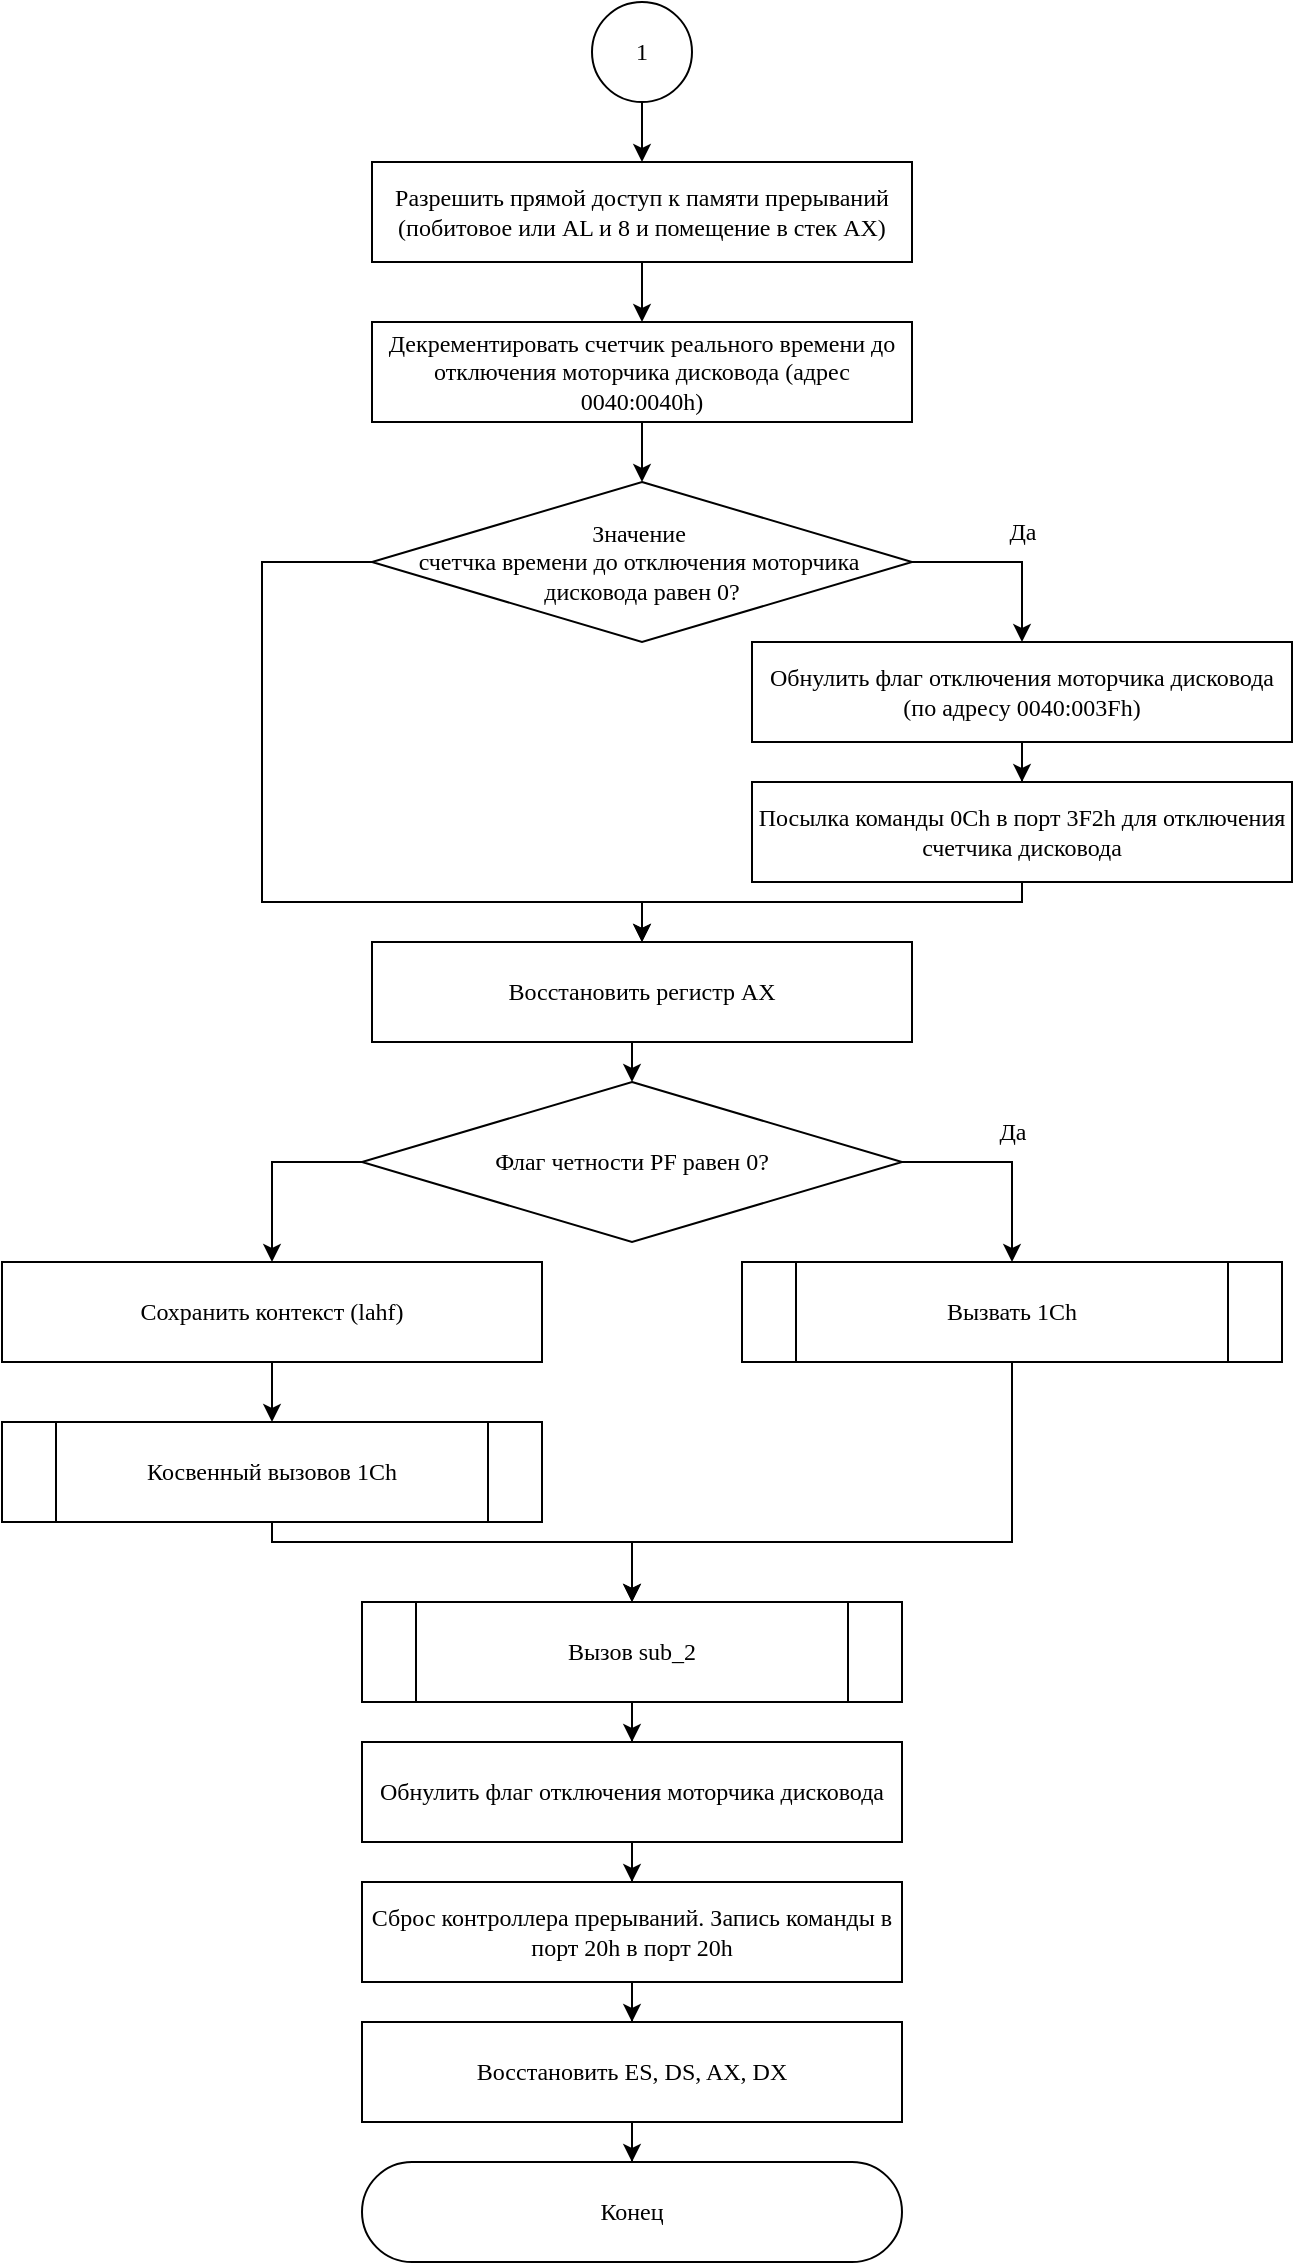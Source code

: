 <mxfile version="20.2.8" type="device"><diagram id="11nr_LMxBaJCm2rWKMER" name="Page-1"><mxGraphModel dx="1102" dy="635" grid="1" gridSize="10" guides="1" tooltips="1" connect="1" arrows="1" fold="1" page="1" pageScale="1" pageWidth="850" pageHeight="1100" math="0" shadow="0"><root><mxCell id="0"/><mxCell id="1" parent="0"/><mxCell id="9McvaHwoqLvqKV0uReR9-1" style="edgeStyle=orthogonalEdgeStyle;rounded=0;orthogonalLoop=1;jettySize=auto;html=1;entryX=0.5;entryY=0;entryDx=0;entryDy=0;fontFamily=Times New Roman;" edge="1" parent="1" source="9McvaHwoqLvqKV0uReR9-2" target="9McvaHwoqLvqKV0uReR9-4"><mxGeometry relative="1" as="geometry"/></mxCell><mxCell id="9McvaHwoqLvqKV0uReR9-2" value="Разрешить прямой доступ к памяти прерываний (побитовое или AL и 8 и помещение в стек AX)" style="rounded=1;whiteSpace=wrap;html=1;fontFamily=Times New Roman;arcSize=0;" vertex="1" parent="1"><mxGeometry x="285" y="120" width="270" height="50" as="geometry"/></mxCell><mxCell id="9McvaHwoqLvqKV0uReR9-3" style="edgeStyle=orthogonalEdgeStyle;rounded=0;orthogonalLoop=1;jettySize=auto;html=1;fontFamily=Times New Roman;" edge="1" parent="1" source="9McvaHwoqLvqKV0uReR9-4" target="9McvaHwoqLvqKV0uReR9-7"><mxGeometry relative="1" as="geometry"/></mxCell><mxCell id="9McvaHwoqLvqKV0uReR9-4" value="Декрементировать счетчик реального времени до отключения моторчика дисковода (адрес 0040:0040h)" style="rounded=1;whiteSpace=wrap;html=1;fontFamily=Times New Roman;arcSize=0;" vertex="1" parent="1"><mxGeometry x="285" y="200" width="270" height="50" as="geometry"/></mxCell><mxCell id="9McvaHwoqLvqKV0uReR9-5" style="edgeStyle=orthogonalEdgeStyle;rounded=0;orthogonalLoop=1;jettySize=auto;html=1;entryX=0.5;entryY=0;entryDx=0;entryDy=0;fontFamily=Times New Roman;" edge="1" parent="1" source="9McvaHwoqLvqKV0uReR9-7" target="9McvaHwoqLvqKV0uReR9-9"><mxGeometry relative="1" as="geometry"><Array as="points"><mxPoint x="610" y="320"/></Array></mxGeometry></mxCell><mxCell id="9McvaHwoqLvqKV0uReR9-39" style="edgeStyle=orthogonalEdgeStyle;rounded=0;orthogonalLoop=1;jettySize=auto;html=1;entryX=0.5;entryY=0;entryDx=0;entryDy=0;" edge="1" parent="1" source="9McvaHwoqLvqKV0uReR9-7" target="9McvaHwoqLvqKV0uReR9-14"><mxGeometry relative="1" as="geometry"><Array as="points"><mxPoint x="230" y="320"/><mxPoint x="230" y="490"/><mxPoint x="420" y="490"/></Array></mxGeometry></mxCell><mxCell id="9McvaHwoqLvqKV0uReR9-7" value="&lt;div&gt;Значение&amp;nbsp;&lt;/div&gt;&lt;div&gt;счетчка времени&amp;nbsp;&lt;span style=&quot;background-color: initial;&quot;&gt;до отключения&amp;nbsp;&lt;/span&gt;&lt;span style=&quot;background-color: initial;&quot;&gt;моторчика&amp;nbsp;&lt;/span&gt;&lt;/div&gt;&lt;div&gt;&lt;span style=&quot;background-color: initial;&quot;&gt;дисковода равен 0?&lt;/span&gt;&lt;/div&gt;" style="rhombus;whiteSpace=wrap;html=1;fontFamily=Garamond;" vertex="1" parent="1"><mxGeometry x="285" y="280" width="270" height="80" as="geometry"/></mxCell><mxCell id="9McvaHwoqLvqKV0uReR9-8" style="edgeStyle=orthogonalEdgeStyle;rounded=0;orthogonalLoop=1;jettySize=auto;html=1;entryX=0.5;entryY=0;entryDx=0;entryDy=0;fontFamily=Times New Roman;" edge="1" parent="1" source="9McvaHwoqLvqKV0uReR9-9" target="9McvaHwoqLvqKV0uReR9-12"><mxGeometry relative="1" as="geometry"/></mxCell><mxCell id="9McvaHwoqLvqKV0uReR9-9" value="Обнулить флаг отключения моторчика дисковода (по адресу 0040:003Fh)" style="rounded=1;whiteSpace=wrap;html=1;fontFamily=Times New Roman;arcSize=0;" vertex="1" parent="1"><mxGeometry x="475" y="360" width="270" height="50" as="geometry"/></mxCell><mxCell id="9McvaHwoqLvqKV0uReR9-10" value="Да" style="text;html=1;align=center;verticalAlign=middle;resizable=0;points=[];autosize=1;strokeColor=none;fillColor=none;fontFamily=Times New Roman;" vertex="1" parent="1"><mxGeometry x="590" y="290" width="40" height="30" as="geometry"/></mxCell><mxCell id="9McvaHwoqLvqKV0uReR9-38" style="edgeStyle=orthogonalEdgeStyle;rounded=0;orthogonalLoop=1;jettySize=auto;html=1;entryX=0.5;entryY=0;entryDx=0;entryDy=0;" edge="1" parent="1" source="9McvaHwoqLvqKV0uReR9-12" target="9McvaHwoqLvqKV0uReR9-14"><mxGeometry relative="1" as="geometry"><Array as="points"><mxPoint x="610" y="490"/><mxPoint x="420" y="490"/></Array></mxGeometry></mxCell><mxCell id="9McvaHwoqLvqKV0uReR9-12" value="Посылка команды 0Ch в порт 3F2h для отключения счетчика дисковода" style="rounded=1;whiteSpace=wrap;html=1;fontFamily=Times New Roman;arcSize=0;" vertex="1" parent="1"><mxGeometry x="475" y="430" width="270" height="50" as="geometry"/></mxCell><mxCell id="9McvaHwoqLvqKV0uReR9-13" style="edgeStyle=orthogonalEdgeStyle;rounded=0;orthogonalLoop=1;jettySize=auto;html=1;entryX=0.5;entryY=0;entryDx=0;entryDy=0;fontFamily=Times New Roman;" edge="1" parent="1" source="9McvaHwoqLvqKV0uReR9-14" target="9McvaHwoqLvqKV0uReR9-17"><mxGeometry relative="1" as="geometry"><Array as="points"><mxPoint x="415" y="570"/><mxPoint x="415" y="570"/></Array></mxGeometry></mxCell><mxCell id="9McvaHwoqLvqKV0uReR9-14" value="Восстановить регистр AX" style="rounded=1;whiteSpace=wrap;html=1;fontFamily=Times New Roman;arcSize=0;" vertex="1" parent="1"><mxGeometry x="285" y="510" width="270" height="50" as="geometry"/></mxCell><mxCell id="9McvaHwoqLvqKV0uReR9-15" style="edgeStyle=orthogonalEdgeStyle;rounded=0;orthogonalLoop=1;jettySize=auto;html=1;entryX=0.5;entryY=0;entryDx=0;entryDy=0;fontFamily=Times New Roman;" edge="1" parent="1" source="9McvaHwoqLvqKV0uReR9-17" target="9McvaHwoqLvqKV0uReR9-19"><mxGeometry relative="1" as="geometry"><Array as="points"><mxPoint x="605" y="620"/></Array></mxGeometry></mxCell><mxCell id="9McvaHwoqLvqKV0uReR9-16" style="edgeStyle=orthogonalEdgeStyle;rounded=0;orthogonalLoop=1;jettySize=auto;html=1;fontFamily=Times New Roman;entryX=0.5;entryY=0;entryDx=0;entryDy=0;" edge="1" parent="1" source="9McvaHwoqLvqKV0uReR9-17" target="9McvaHwoqLvqKV0uReR9-22"><mxGeometry relative="1" as="geometry"><mxPoint x="190" y="620" as="targetPoint"/><Array as="points"><mxPoint x="235" y="620"/></Array></mxGeometry></mxCell><mxCell id="9McvaHwoqLvqKV0uReR9-17" value="&lt;div&gt;Флаг четности PF равен 0?&lt;/div&gt;" style="rhombus;whiteSpace=wrap;html=1;fontFamily=Garamond;" vertex="1" parent="1"><mxGeometry x="280" y="580" width="270" height="80" as="geometry"/></mxCell><mxCell id="9McvaHwoqLvqKV0uReR9-18" style="edgeStyle=orthogonalEdgeStyle;rounded=0;orthogonalLoop=1;jettySize=auto;html=1;entryX=0.5;entryY=0;entryDx=0;entryDy=0;" edge="1" parent="1" source="9McvaHwoqLvqKV0uReR9-19" target="9McvaHwoqLvqKV0uReR9-26"><mxGeometry relative="1" as="geometry"><Array as="points"><mxPoint x="605" y="810"/><mxPoint x="415" y="810"/></Array></mxGeometry></mxCell><mxCell id="9McvaHwoqLvqKV0uReR9-19" value="Вызвать 1Ch" style="shape=process;whiteSpace=wrap;html=1;backgroundOutline=1;rounded=1;arcSize=0;fontFamily=Garamond;" vertex="1" parent="1"><mxGeometry x="470" y="670" width="270" height="50" as="geometry"/></mxCell><mxCell id="9McvaHwoqLvqKV0uReR9-20" value="Да" style="text;html=1;align=center;verticalAlign=middle;resizable=0;points=[];autosize=1;strokeColor=none;fillColor=none;fontFamily=Times New Roman;" vertex="1" parent="1"><mxGeometry x="585" y="590" width="40" height="30" as="geometry"/></mxCell><mxCell id="9McvaHwoqLvqKV0uReR9-21" style="edgeStyle=orthogonalEdgeStyle;rounded=0;orthogonalLoop=1;jettySize=auto;html=1;" edge="1" parent="1" source="9McvaHwoqLvqKV0uReR9-22" target="9McvaHwoqLvqKV0uReR9-24"><mxGeometry relative="1" as="geometry"/></mxCell><mxCell id="9McvaHwoqLvqKV0uReR9-22" value="Сохранить контекст (lahf)" style="rounded=1;whiteSpace=wrap;html=1;fontFamily=Times New Roman;arcSize=0;" vertex="1" parent="1"><mxGeometry x="100" y="670" width="270" height="50" as="geometry"/></mxCell><mxCell id="9McvaHwoqLvqKV0uReR9-23" style="edgeStyle=orthogonalEdgeStyle;rounded=0;orthogonalLoop=1;jettySize=auto;html=1;entryX=0.5;entryY=0;entryDx=0;entryDy=0;" edge="1" parent="1" source="9McvaHwoqLvqKV0uReR9-24" target="9McvaHwoqLvqKV0uReR9-26"><mxGeometry relative="1" as="geometry"><Array as="points"><mxPoint x="235" y="810"/><mxPoint x="415" y="810"/></Array></mxGeometry></mxCell><mxCell id="9McvaHwoqLvqKV0uReR9-24" value="Косвенный вызовов 1Ch" style="shape=process;whiteSpace=wrap;html=1;backgroundOutline=1;rounded=1;arcSize=0;fontFamily=Garamond;" vertex="1" parent="1"><mxGeometry x="100" y="750" width="270" height="50" as="geometry"/></mxCell><mxCell id="9McvaHwoqLvqKV0uReR9-25" style="edgeStyle=orthogonalEdgeStyle;rounded=0;orthogonalLoop=1;jettySize=auto;html=1;" edge="1" parent="1" source="9McvaHwoqLvqKV0uReR9-26" target="9McvaHwoqLvqKV0uReR9-28"><mxGeometry relative="1" as="geometry"/></mxCell><mxCell id="9McvaHwoqLvqKV0uReR9-26" value="Вызов sub_2" style="shape=process;whiteSpace=wrap;html=1;backgroundOutline=1;rounded=1;arcSize=0;fontFamily=Garamond;" vertex="1" parent="1"><mxGeometry x="280" y="840" width="270" height="50" as="geometry"/></mxCell><mxCell id="9McvaHwoqLvqKV0uReR9-27" style="edgeStyle=orthogonalEdgeStyle;rounded=0;orthogonalLoop=1;jettySize=auto;html=1;entryX=0.5;entryY=0;entryDx=0;entryDy=0;" edge="1" parent="1" source="9McvaHwoqLvqKV0uReR9-28" target="9McvaHwoqLvqKV0uReR9-30"><mxGeometry relative="1" as="geometry"/></mxCell><mxCell id="9McvaHwoqLvqKV0uReR9-28" value="Обнулить флаг отключения моторчика дисковода" style="rounded=1;whiteSpace=wrap;html=1;fontFamily=Times New Roman;arcSize=0;" vertex="1" parent="1"><mxGeometry x="280" y="910" width="270" height="50" as="geometry"/></mxCell><mxCell id="9McvaHwoqLvqKV0uReR9-29" style="edgeStyle=orthogonalEdgeStyle;rounded=0;orthogonalLoop=1;jettySize=auto;html=1;entryX=0.5;entryY=0;entryDx=0;entryDy=0;" edge="1" parent="1" source="9McvaHwoqLvqKV0uReR9-30" target="9McvaHwoqLvqKV0uReR9-32"><mxGeometry relative="1" as="geometry"/></mxCell><mxCell id="9McvaHwoqLvqKV0uReR9-30" value="Сброс контроллера прерываний. Запись команды в порт 20h в порт 20h" style="rounded=1;whiteSpace=wrap;html=1;fontFamily=Times New Roman;arcSize=0;" vertex="1" parent="1"><mxGeometry x="280" y="980" width="270" height="50" as="geometry"/></mxCell><mxCell id="9McvaHwoqLvqKV0uReR9-31" style="edgeStyle=orthogonalEdgeStyle;rounded=0;orthogonalLoop=1;jettySize=auto;html=1;" edge="1" parent="1" source="9McvaHwoqLvqKV0uReR9-32" target="9McvaHwoqLvqKV0uReR9-33"><mxGeometry relative="1" as="geometry"/></mxCell><mxCell id="9McvaHwoqLvqKV0uReR9-32" value="Восстановить ES, DS, AX, DX" style="rounded=1;whiteSpace=wrap;html=1;fontFamily=Times New Roman;arcSize=0;" vertex="1" parent="1"><mxGeometry x="280" y="1050" width="270" height="50" as="geometry"/></mxCell><mxCell id="9McvaHwoqLvqKV0uReR9-33" value="Конец" style="rounded=1;whiteSpace=wrap;html=1;arcSize=50;fontFamily=Times New Roman;" vertex="1" parent="1"><mxGeometry x="280" y="1120" width="270" height="50" as="geometry"/></mxCell><mxCell id="9McvaHwoqLvqKV0uReR9-35" style="edgeStyle=orthogonalEdgeStyle;rounded=0;orthogonalLoop=1;jettySize=auto;html=1;entryX=0.5;entryY=0;entryDx=0;entryDy=0;" edge="1" parent="1" source="9McvaHwoqLvqKV0uReR9-34" target="9McvaHwoqLvqKV0uReR9-2"><mxGeometry relative="1" as="geometry"/></mxCell><mxCell id="9McvaHwoqLvqKV0uReR9-34" value="1" style="ellipse;whiteSpace=wrap;html=1;aspect=fixed;fontFamily=Garamond;" vertex="1" parent="1"><mxGeometry x="395" y="40" width="50" height="50" as="geometry"/></mxCell></root></mxGraphModel></diagram></mxfile>